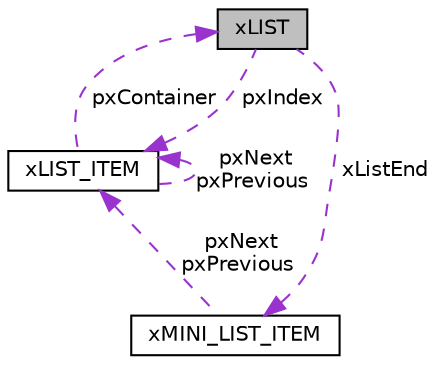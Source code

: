 digraph "xLIST"
{
 // LATEX_PDF_SIZE
  edge [fontname="Helvetica",fontsize="10",labelfontname="Helvetica",labelfontsize="10"];
  node [fontname="Helvetica",fontsize="10",shape=record];
  Node1 [label="xLIST",height=0.2,width=0.4,color="black", fillcolor="grey75", style="filled", fontcolor="black",tooltip=" "];
  Node2 -> Node1 [dir="back",color="darkorchid3",fontsize="10",style="dashed",label=" xListEnd" ];
  Node2 [label="xMINI_LIST_ITEM",height=0.2,width=0.4,color="black", fillcolor="white", style="filled",URL="$structx_m_i_n_i___l_i_s_t___i_t_e_m.html",tooltip=" "];
  Node3 -> Node2 [dir="back",color="darkorchid3",fontsize="10",style="dashed",label=" pxNext\npxPrevious" ];
  Node3 [label="xLIST_ITEM",height=0.2,width=0.4,color="black", fillcolor="white", style="filled",URL="$structx_l_i_s_t___i_t_e_m.html",tooltip=" "];
  Node3 -> Node3 [dir="back",color="darkorchid3",fontsize="10",style="dashed",label=" pxNext\npxPrevious" ];
  Node1 -> Node3 [dir="back",color="darkorchid3",fontsize="10",style="dashed",label=" pxContainer" ];
  Node3 -> Node1 [dir="back",color="darkorchid3",fontsize="10",style="dashed",label=" pxIndex" ];
}
